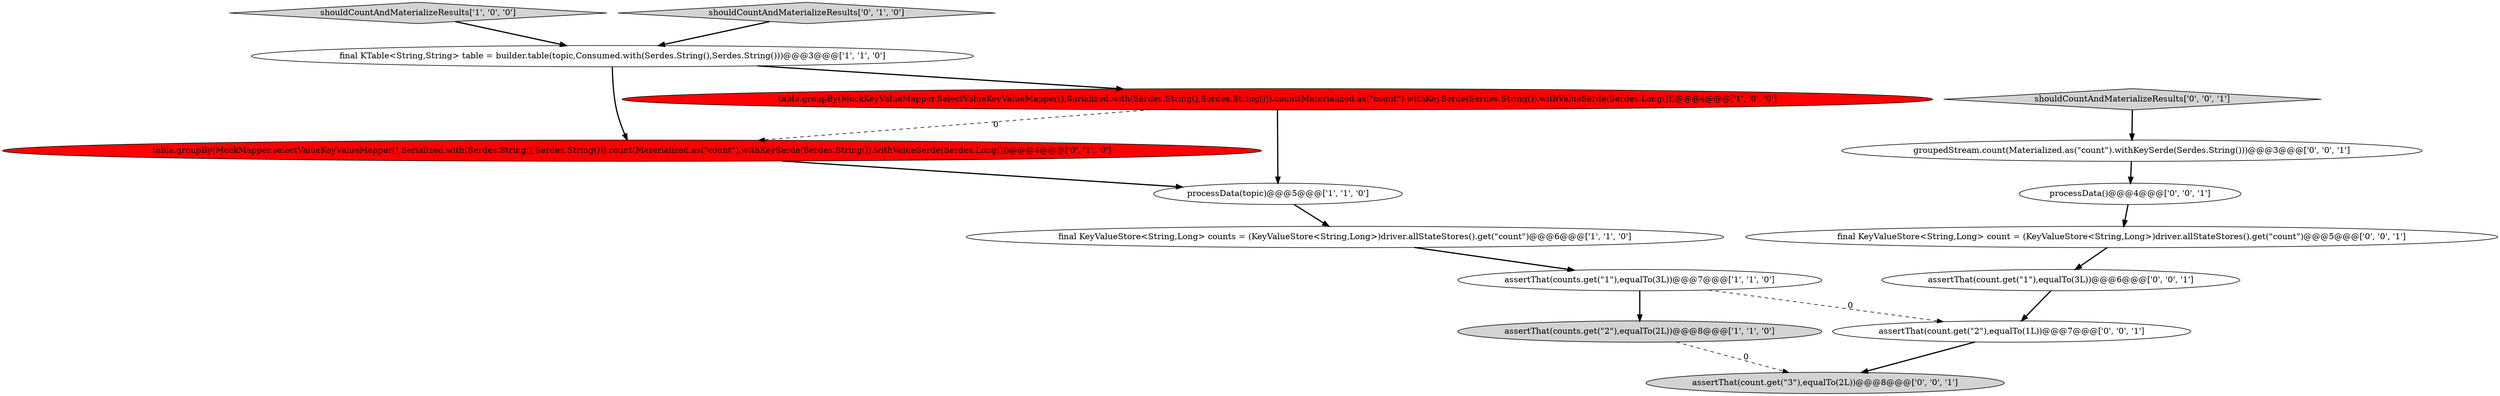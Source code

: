 digraph {
6 [style = filled, label = "shouldCountAndMaterializeResults['1', '0', '0']", fillcolor = lightgray, shape = diamond image = "AAA0AAABBB1BBB"];
3 [style = filled, label = "assertThat(counts.get(\"1\"),equalTo(3L))@@@7@@@['1', '1', '0']", fillcolor = white, shape = ellipse image = "AAA0AAABBB1BBB"];
11 [style = filled, label = "assertThat(count.get(\"3\"),equalTo(2L))@@@8@@@['0', '0', '1']", fillcolor = lightgray, shape = ellipse image = "AAA0AAABBB3BBB"];
13 [style = filled, label = "assertThat(count.get(\"1\"),equalTo(3L))@@@6@@@['0', '0', '1']", fillcolor = white, shape = ellipse image = "AAA0AAABBB3BBB"];
15 [style = filled, label = "assertThat(count.get(\"2\"),equalTo(1L))@@@7@@@['0', '0', '1']", fillcolor = white, shape = ellipse image = "AAA0AAABBB3BBB"];
7 [style = filled, label = "shouldCountAndMaterializeResults['0', '1', '0']", fillcolor = lightgray, shape = diamond image = "AAA0AAABBB2BBB"];
12 [style = filled, label = "groupedStream.count(Materialized.as(\"count\").withKeySerde(Serdes.String()))@@@3@@@['0', '0', '1']", fillcolor = white, shape = ellipse image = "AAA0AAABBB3BBB"];
8 [style = filled, label = "table.groupBy(MockMapper.selectValueKeyValueMapper(),Serialized.with(Serdes.String(),Serdes.String())).count(Materialized.as(\"count\").withKeySerde(Serdes.String()).withValueSerde(Serdes.Long()))@@@4@@@['0', '1', '0']", fillcolor = red, shape = ellipse image = "AAA1AAABBB2BBB"];
9 [style = filled, label = "final KeyValueStore<String,Long> count = (KeyValueStore<String,Long>)driver.allStateStores().get(\"count\")@@@5@@@['0', '0', '1']", fillcolor = white, shape = ellipse image = "AAA0AAABBB3BBB"];
14 [style = filled, label = "processData()@@@4@@@['0', '0', '1']", fillcolor = white, shape = ellipse image = "AAA0AAABBB3BBB"];
4 [style = filled, label = "table.groupBy(MockKeyValueMapper.SelectValueKeyValueMapper(),Serialized.with(Serdes.String(),Serdes.String())).count(Materialized.as(\"count\").withKeySerde(Serdes.String()).withValueSerde(Serdes.Long()))@@@4@@@['1', '0', '0']", fillcolor = red, shape = ellipse image = "AAA1AAABBB1BBB"];
1 [style = filled, label = "final KTable<String,String> table = builder.table(topic,Consumed.with(Serdes.String(),Serdes.String()))@@@3@@@['1', '1', '0']", fillcolor = white, shape = ellipse image = "AAA0AAABBB1BBB"];
2 [style = filled, label = "assertThat(counts.get(\"2\"),equalTo(2L))@@@8@@@['1', '1', '0']", fillcolor = lightgray, shape = ellipse image = "AAA0AAABBB1BBB"];
10 [style = filled, label = "shouldCountAndMaterializeResults['0', '0', '1']", fillcolor = lightgray, shape = diamond image = "AAA0AAABBB3BBB"];
0 [style = filled, label = "final KeyValueStore<String,Long> counts = (KeyValueStore<String,Long>)driver.allStateStores().get(\"count\")@@@6@@@['1', '1', '0']", fillcolor = white, shape = ellipse image = "AAA0AAABBB1BBB"];
5 [style = filled, label = "processData(topic)@@@5@@@['1', '1', '0']", fillcolor = white, shape = ellipse image = "AAA0AAABBB1BBB"];
0->3 [style = bold, label=""];
3->15 [style = dashed, label="0"];
6->1 [style = bold, label=""];
2->11 [style = dashed, label="0"];
14->9 [style = bold, label=""];
1->4 [style = bold, label=""];
13->15 [style = bold, label=""];
7->1 [style = bold, label=""];
1->8 [style = bold, label=""];
4->8 [style = dashed, label="0"];
15->11 [style = bold, label=""];
3->2 [style = bold, label=""];
5->0 [style = bold, label=""];
8->5 [style = bold, label=""];
10->12 [style = bold, label=""];
4->5 [style = bold, label=""];
12->14 [style = bold, label=""];
9->13 [style = bold, label=""];
}

